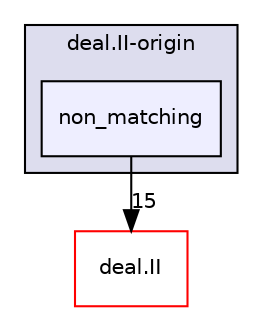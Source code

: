 digraph "include/deal.II-origin/non_matching" {
  compound=true
  node [ fontsize="10", fontname="Helvetica"];
  edge [ labelfontsize="10", labelfontname="Helvetica"];
  subgraph clusterdir_1627ce85bc33b76c4cb222dfe9aeffd7 {
    graph [ bgcolor="#ddddee", pencolor="black", label="deal.II-origin" fontname="Helvetica", fontsize="10", URL="dir_1627ce85bc33b76c4cb222dfe9aeffd7.html"]
  dir_5cf7dde9a9829b450c4a65adba758bed [shape=box, label="non_matching", style="filled", fillcolor="#eeeeff", pencolor="black", URL="dir_5cf7dde9a9829b450c4a65adba758bed.html"];
  }
  dir_ee90d91a514b839c31faec7a1d916f67 [shape=box label="deal.II" fillcolor="white" style="filled" color="red" URL="dir_ee90d91a514b839c31faec7a1d916f67.html"];
  dir_5cf7dde9a9829b450c4a65adba758bed->dir_ee90d91a514b839c31faec7a1d916f67 [headlabel="15", labeldistance=1.5 headhref="dir_000113_000009.html"];
}
